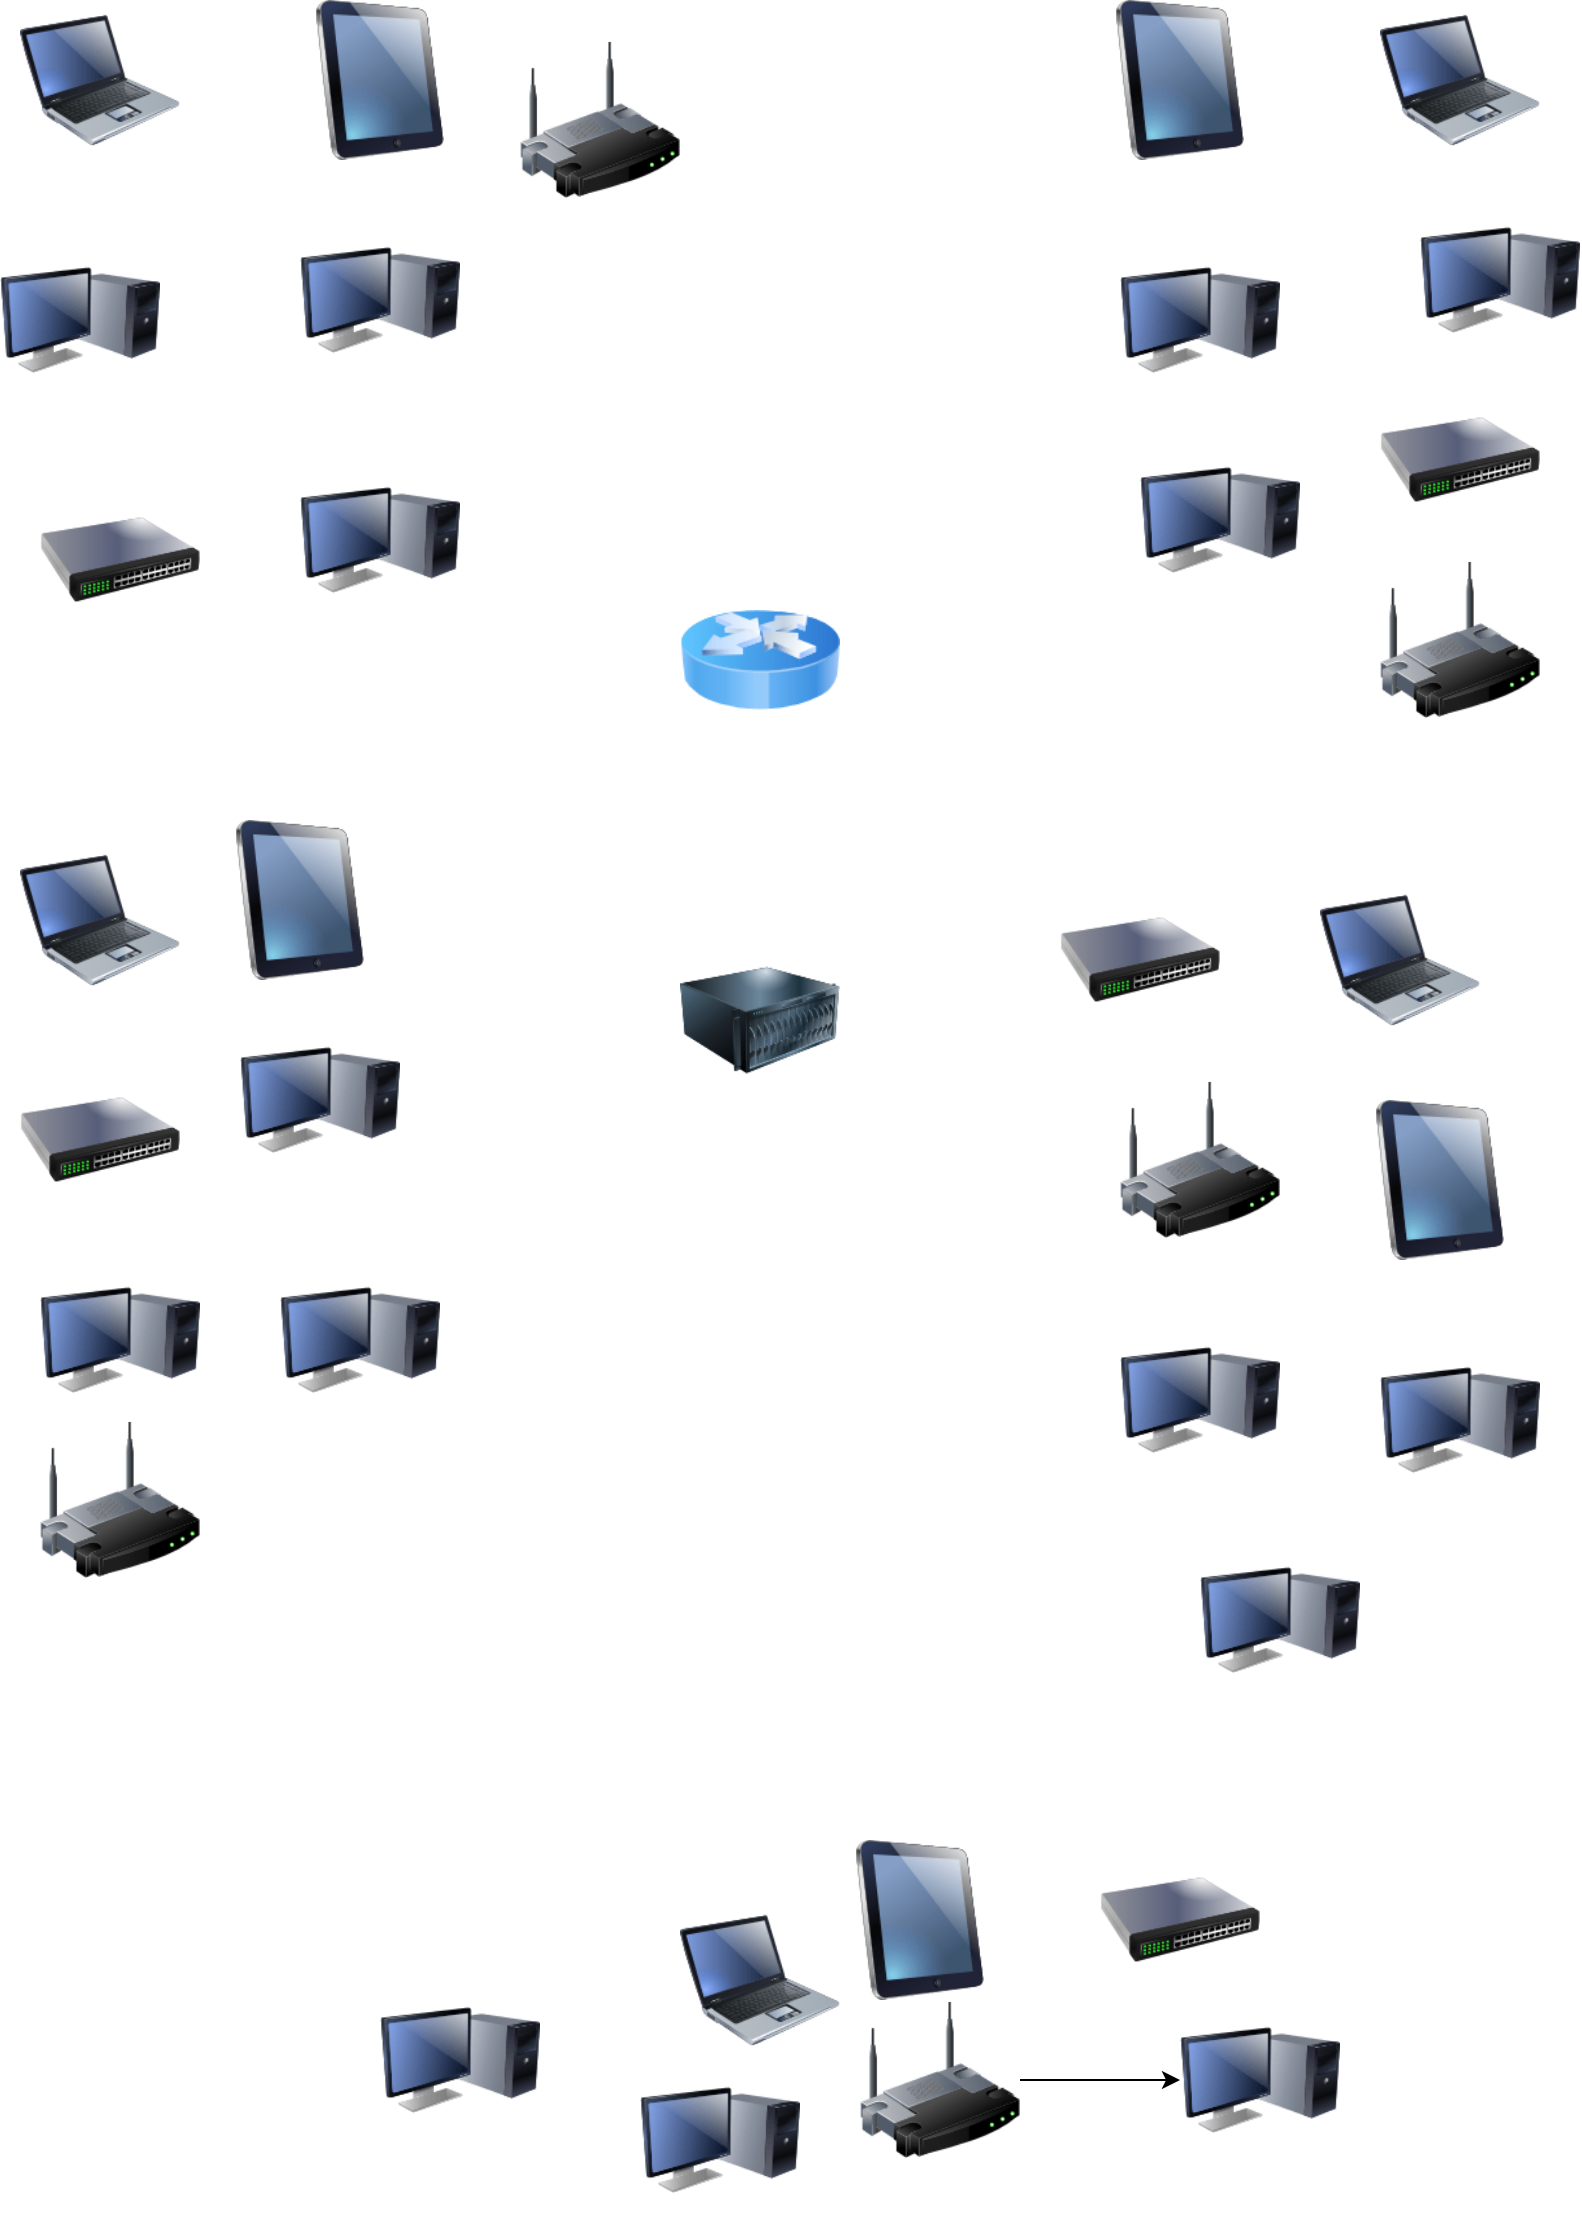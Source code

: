 <mxfile version="22.0.8" type="device">
  <diagram name="Page-1" id="6UXUTsB8VzPOAwQdt1dL">
    <mxGraphModel dx="1216" dy="553" grid="1" gridSize="10" guides="1" tooltips="1" connect="1" arrows="1" fold="1" page="1" pageScale="1" pageWidth="827" pageHeight="1169" math="0" shadow="0">
      <root>
        <mxCell id="0" />
        <mxCell id="1" parent="0" />
        <mxCell id="YixIoJNFmQiGxdnZH6IC-1" value="" style="image;html=1;image=img/lib/clip_art/computers/Laptop_128x128.png" vertex="1" parent="1">
          <mxGeometry x="30" y="30" width="80" height="80" as="geometry" />
        </mxCell>
        <mxCell id="YixIoJNFmQiGxdnZH6IC-2" value="" style="image;html=1;image=img/lib/clip_art/computers/Laptop_128x128.png" vertex="1" parent="1">
          <mxGeometry x="710" y="30" width="80" height="80" as="geometry" />
        </mxCell>
        <mxCell id="YixIoJNFmQiGxdnZH6IC-3" value="" style="image;html=1;image=img/lib/clip_art/computers/Laptop_128x128.png" vertex="1" parent="1">
          <mxGeometry x="30" y="450" width="80" height="80" as="geometry" />
        </mxCell>
        <mxCell id="YixIoJNFmQiGxdnZH6IC-4" value="" style="image;html=1;image=img/lib/clip_art/computers/Laptop_128x128.png" vertex="1" parent="1">
          <mxGeometry x="680" y="470" width="80" height="80" as="geometry" />
        </mxCell>
        <mxCell id="YixIoJNFmQiGxdnZH6IC-5" value="" style="image;html=1;image=img/lib/clip_art/computers/Laptop_128x128.png" vertex="1" parent="1">
          <mxGeometry x="360" y="980" width="80" height="80" as="geometry" />
        </mxCell>
        <mxCell id="YixIoJNFmQiGxdnZH6IC-6" value="" style="image;html=1;image=img/lib/clip_art/networking/Router_Icon_128x128.png" vertex="1" parent="1">
          <mxGeometry x="360" y="320" width="80" height="80" as="geometry" />
        </mxCell>
        <mxCell id="YixIoJNFmQiGxdnZH6IC-7" value="" style="image;html=1;image=img/lib/clip_art/networking/Switch_128x128.png" vertex="1" parent="1">
          <mxGeometry x="40" y="270" width="80" height="80" as="geometry" />
        </mxCell>
        <mxCell id="YixIoJNFmQiGxdnZH6IC-8" value="" style="image;html=1;image=img/lib/clip_art/networking/Switch_128x128.png" vertex="1" parent="1">
          <mxGeometry x="710" y="220" width="80" height="80" as="geometry" />
        </mxCell>
        <mxCell id="YixIoJNFmQiGxdnZH6IC-9" value="" style="image;html=1;image=img/lib/clip_art/networking/Switch_128x128.png" vertex="1" parent="1">
          <mxGeometry x="550" y="470" width="80" height="80" as="geometry" />
        </mxCell>
        <mxCell id="YixIoJNFmQiGxdnZH6IC-10" value="" style="image;html=1;image=img/lib/clip_art/networking/Switch_128x128.png" vertex="1" parent="1">
          <mxGeometry x="30" y="560" width="80" height="80" as="geometry" />
        </mxCell>
        <mxCell id="YixIoJNFmQiGxdnZH6IC-11" value="" style="image;html=1;image=img/lib/clip_art/networking/Switch_128x128.png" vertex="1" parent="1">
          <mxGeometry x="570" y="950" width="80" height="80" as="geometry" />
        </mxCell>
        <mxCell id="YixIoJNFmQiGxdnZH6IC-12" value="" style="image;html=1;image=img/lib/clip_art/networking/Wireless_Router_128x128.png" vertex="1" parent="1">
          <mxGeometry x="580" y="570" width="80" height="80" as="geometry" />
        </mxCell>
        <mxCell id="YixIoJNFmQiGxdnZH6IC-13" value="" style="image;html=1;image=img/lib/clip_art/networking/Wireless_Router_128x128.png" vertex="1" parent="1">
          <mxGeometry x="280" y="50" width="80" height="80" as="geometry" />
        </mxCell>
        <mxCell id="YixIoJNFmQiGxdnZH6IC-14" value="" style="image;html=1;image=img/lib/clip_art/networking/Wireless_Router_128x128.png" vertex="1" parent="1">
          <mxGeometry x="710" y="310" width="80" height="80" as="geometry" />
        </mxCell>
        <mxCell id="YixIoJNFmQiGxdnZH6IC-15" value="" style="image;html=1;image=img/lib/clip_art/networking/Wireless_Router_128x128.png" vertex="1" parent="1">
          <mxGeometry x="40" y="740" width="80" height="80" as="geometry" />
        </mxCell>
        <mxCell id="YixIoJNFmQiGxdnZH6IC-16" value="" style="image;html=1;image=img/lib/clip_art/networking/Wireless_Router_128x128.png" vertex="1" parent="1">
          <mxGeometry x="450" y="1030" width="80" height="80" as="geometry" />
        </mxCell>
        <mxCell id="YixIoJNFmQiGxdnZH6IC-17" value="" style="image;html=1;image=img/lib/clip_art/computers/Monitor_Tower_128x128.png" vertex="1" parent="1">
          <mxGeometry x="140" y="540" width="80" height="80" as="geometry" />
        </mxCell>
        <mxCell id="YixIoJNFmQiGxdnZH6IC-18" value="" style="image;html=1;image=img/lib/clip_art/computers/Monitor_Tower_128x128.png" vertex="1" parent="1">
          <mxGeometry x="730" y="130" width="80" height="80" as="geometry" />
        </mxCell>
        <mxCell id="YixIoJNFmQiGxdnZH6IC-19" value="" style="image;html=1;image=img/lib/clip_art/computers/Monitor_Tower_128x128.png" vertex="1" parent="1">
          <mxGeometry x="40" y="660" width="80" height="80" as="geometry" />
        </mxCell>
        <mxCell id="YixIoJNFmQiGxdnZH6IC-20" value="" style="image;html=1;image=img/lib/clip_art/computers/Monitor_Tower_128x128.png" vertex="1" parent="1">
          <mxGeometry x="580" y="150" width="80" height="80" as="geometry" />
        </mxCell>
        <mxCell id="YixIoJNFmQiGxdnZH6IC-21" value="" style="image;html=1;image=img/lib/clip_art/computers/Monitor_Tower_128x128.png" vertex="1" parent="1">
          <mxGeometry x="590" y="250" width="80" height="80" as="geometry" />
        </mxCell>
        <mxCell id="YixIoJNFmQiGxdnZH6IC-22" value="" style="image;html=1;image=img/lib/clip_art/computers/Monitor_Tower_128x128.png" vertex="1" parent="1">
          <mxGeometry x="160" y="660" width="80" height="80" as="geometry" />
        </mxCell>
        <mxCell id="YixIoJNFmQiGxdnZH6IC-23" value="" style="image;html=1;image=img/lib/clip_art/computers/Monitor_Tower_128x128.png" vertex="1" parent="1">
          <mxGeometry x="170" y="260" width="80" height="80" as="geometry" />
        </mxCell>
        <mxCell id="YixIoJNFmQiGxdnZH6IC-24" value="" style="image;html=1;image=img/lib/clip_art/computers/Monitor_Tower_128x128.png" vertex="1" parent="1">
          <mxGeometry x="20" y="150" width="80" height="80" as="geometry" />
        </mxCell>
        <mxCell id="YixIoJNFmQiGxdnZH6IC-25" value="" style="image;html=1;image=img/lib/clip_art/computers/Monitor_Tower_128x128.png" vertex="1" parent="1">
          <mxGeometry x="170" y="140" width="80" height="80" as="geometry" />
        </mxCell>
        <mxCell id="YixIoJNFmQiGxdnZH6IC-26" value="" style="image;html=1;image=img/lib/clip_art/computers/iPad_128x128.png" vertex="1" parent="1">
          <mxGeometry x="130" y="440" width="80" height="80" as="geometry" />
        </mxCell>
        <mxCell id="YixIoJNFmQiGxdnZH6IC-27" value="" style="image;html=1;image=img/lib/clip_art/computers/iPad_128x128.png" vertex="1" parent="1">
          <mxGeometry x="170" y="30" width="80" height="80" as="geometry" />
        </mxCell>
        <mxCell id="YixIoJNFmQiGxdnZH6IC-28" value="" style="image;html=1;image=img/lib/clip_art/computers/iPad_128x128.png" vertex="1" parent="1">
          <mxGeometry x="570" y="30" width="80" height="80" as="geometry" />
        </mxCell>
        <mxCell id="YixIoJNFmQiGxdnZH6IC-29" value="" style="image;html=1;image=img/lib/clip_art/computers/iPad_128x128.png" vertex="1" parent="1">
          <mxGeometry x="700" y="580" width="80" height="80" as="geometry" />
        </mxCell>
        <mxCell id="YixIoJNFmQiGxdnZH6IC-30" value="" style="image;html=1;image=img/lib/clip_art/computers/iPad_128x128.png" vertex="1" parent="1">
          <mxGeometry x="440" y="950" width="80" height="80" as="geometry" />
        </mxCell>
        <mxCell id="YixIoJNFmQiGxdnZH6IC-31" value="" style="image;html=1;image=img/lib/clip_art/computers/Server_128x128.png" vertex="1" parent="1">
          <mxGeometry x="360" y="500" width="80" height="80" as="geometry" />
        </mxCell>
        <mxCell id="YixIoJNFmQiGxdnZH6IC-33" style="edgeStyle=orthogonalEdgeStyle;rounded=0;orthogonalLoop=1;jettySize=auto;html=1;exitX=0.5;exitY=1;exitDx=0;exitDy=0;" edge="1" parent="1" source="YixIoJNFmQiGxdnZH6IC-26" target="YixIoJNFmQiGxdnZH6IC-26">
          <mxGeometry relative="1" as="geometry" />
        </mxCell>
        <mxCell id="YixIoJNFmQiGxdnZH6IC-38" value="" style="image;html=1;image=img/lib/clip_art/computers/Monitor_Tower_128x128.png" vertex="1" parent="1">
          <mxGeometry x="340" y="1060" width="80" height="80" as="geometry" />
        </mxCell>
        <mxCell id="YixIoJNFmQiGxdnZH6IC-39" value="" style="image;html=1;image=img/lib/clip_art/computers/Monitor_Tower_128x128.png" vertex="1" parent="1">
          <mxGeometry x="610" y="1030" width="80" height="80" as="geometry" />
        </mxCell>
        <mxCell id="YixIoJNFmQiGxdnZH6IC-40" value="" style="edgeStyle=orthogonalEdgeStyle;rounded=0;orthogonalLoop=1;jettySize=auto;html=1;" edge="1" parent="1" source="YixIoJNFmQiGxdnZH6IC-16" target="YixIoJNFmQiGxdnZH6IC-39">
          <mxGeometry relative="1" as="geometry" />
        </mxCell>
        <mxCell id="YixIoJNFmQiGxdnZH6IC-41" value="" style="image;html=1;image=img/lib/clip_art/computers/Monitor_Tower_128x128.png" vertex="1" parent="1">
          <mxGeometry x="210" y="1020" width="80" height="80" as="geometry" />
        </mxCell>
        <mxCell id="YixIoJNFmQiGxdnZH6IC-42" value="" style="image;html=1;image=img/lib/clip_art/computers/Monitor_Tower_128x128.png" vertex="1" parent="1">
          <mxGeometry x="580" y="690" width="80" height="80" as="geometry" />
        </mxCell>
        <mxCell id="YixIoJNFmQiGxdnZH6IC-43" value="" style="image;html=1;image=img/lib/clip_art/computers/Monitor_Tower_128x128.png" vertex="1" parent="1">
          <mxGeometry x="710" y="700" width="80" height="80" as="geometry" />
        </mxCell>
        <mxCell id="YixIoJNFmQiGxdnZH6IC-44" value="" style="image;html=1;image=img/lib/clip_art/computers/Monitor_Tower_128x128.png" vertex="1" parent="1">
          <mxGeometry x="620" y="800" width="80" height="80" as="geometry" />
        </mxCell>
      </root>
    </mxGraphModel>
  </diagram>
</mxfile>
